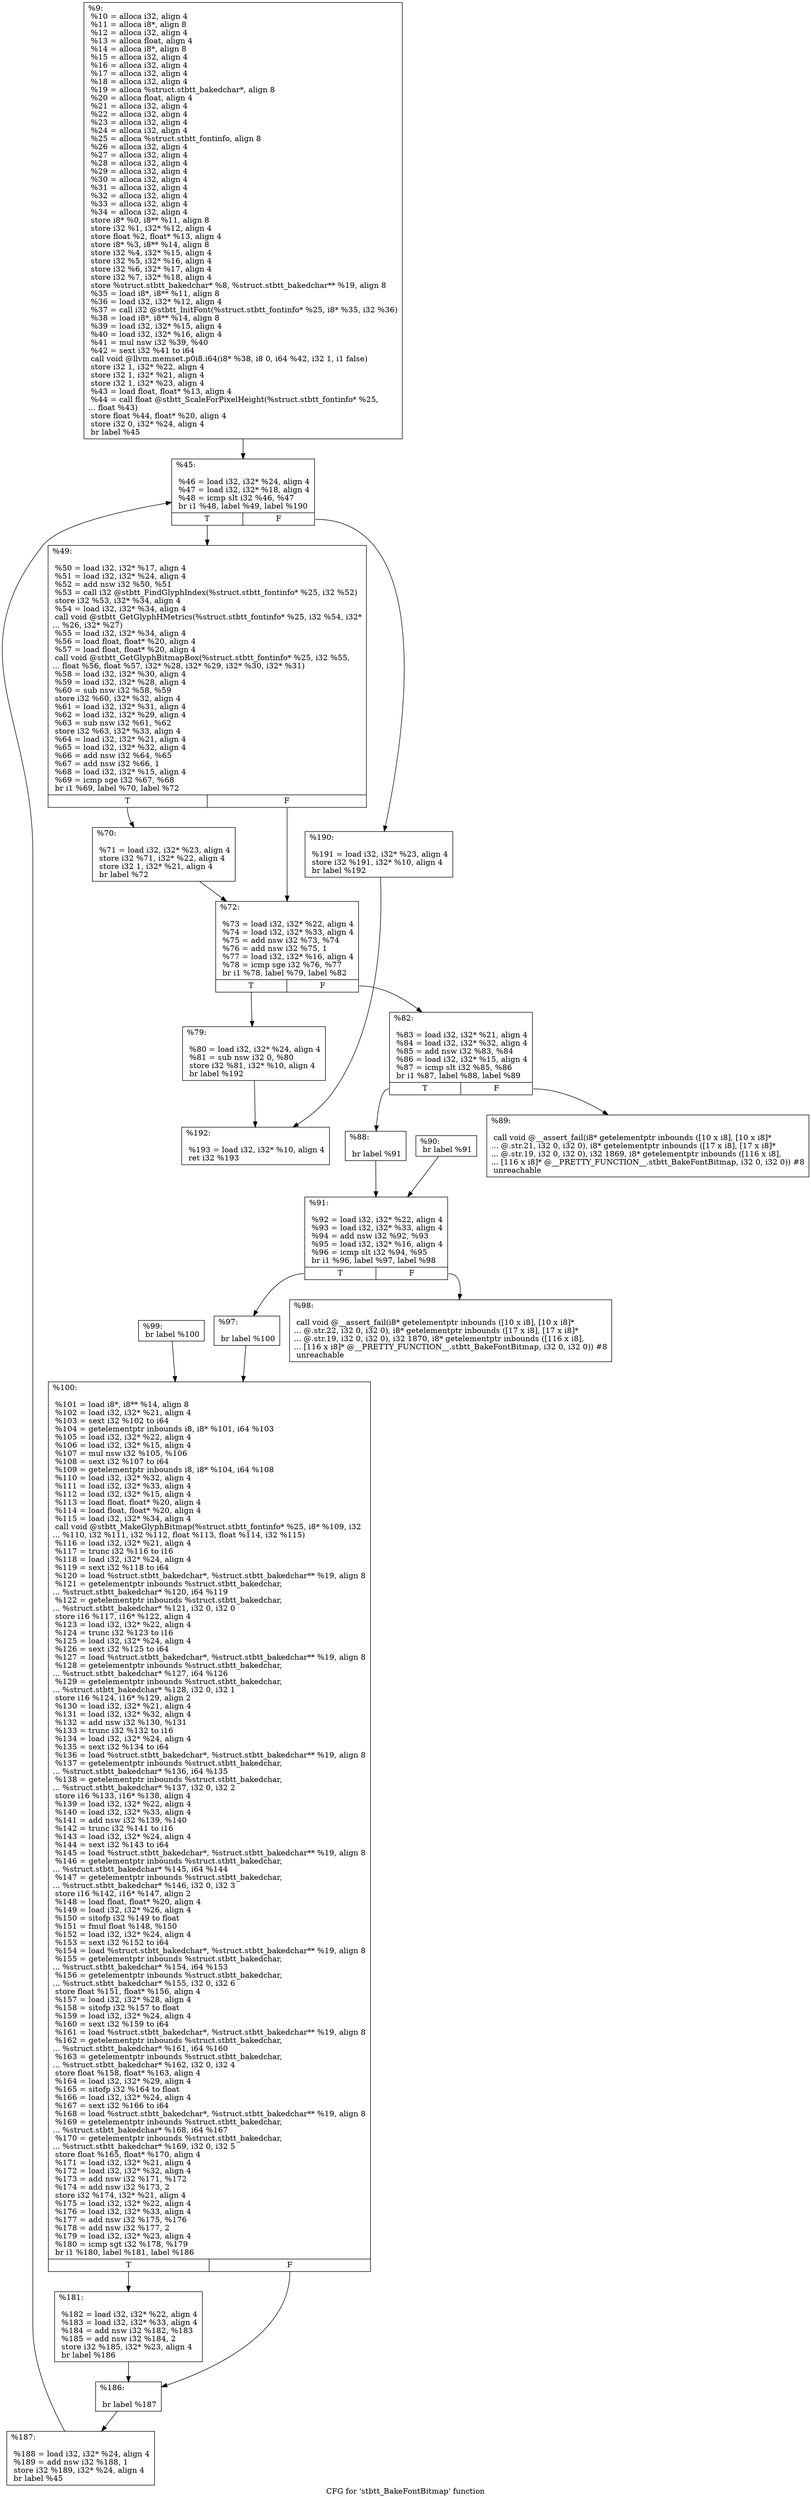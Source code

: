 digraph "CFG for 'stbtt_BakeFontBitmap' function" {
	label="CFG for 'stbtt_BakeFontBitmap' function";

	Node0x2a44120 [shape=record,label="{%9:\l  %10 = alloca i32, align 4\l  %11 = alloca i8*, align 8\l  %12 = alloca i32, align 4\l  %13 = alloca float, align 4\l  %14 = alloca i8*, align 8\l  %15 = alloca i32, align 4\l  %16 = alloca i32, align 4\l  %17 = alloca i32, align 4\l  %18 = alloca i32, align 4\l  %19 = alloca %struct.stbtt_bakedchar*, align 8\l  %20 = alloca float, align 4\l  %21 = alloca i32, align 4\l  %22 = alloca i32, align 4\l  %23 = alloca i32, align 4\l  %24 = alloca i32, align 4\l  %25 = alloca %struct.stbtt_fontinfo, align 8\l  %26 = alloca i32, align 4\l  %27 = alloca i32, align 4\l  %28 = alloca i32, align 4\l  %29 = alloca i32, align 4\l  %30 = alloca i32, align 4\l  %31 = alloca i32, align 4\l  %32 = alloca i32, align 4\l  %33 = alloca i32, align 4\l  %34 = alloca i32, align 4\l  store i8* %0, i8** %11, align 8\l  store i32 %1, i32* %12, align 4\l  store float %2, float* %13, align 4\l  store i8* %3, i8** %14, align 8\l  store i32 %4, i32* %15, align 4\l  store i32 %5, i32* %16, align 4\l  store i32 %6, i32* %17, align 4\l  store i32 %7, i32* %18, align 4\l  store %struct.stbtt_bakedchar* %8, %struct.stbtt_bakedchar** %19, align 8\l  %35 = load i8*, i8** %11, align 8\l  %36 = load i32, i32* %12, align 4\l  %37 = call i32 @stbtt_InitFont(%struct.stbtt_fontinfo* %25, i8* %35, i32 %36)\l  %38 = load i8*, i8** %14, align 8\l  %39 = load i32, i32* %15, align 4\l  %40 = load i32, i32* %16, align 4\l  %41 = mul nsw i32 %39, %40\l  %42 = sext i32 %41 to i64\l  call void @llvm.memset.p0i8.i64(i8* %38, i8 0, i64 %42, i32 1, i1 false)\l  store i32 1, i32* %22, align 4\l  store i32 1, i32* %21, align 4\l  store i32 1, i32* %23, align 4\l  %43 = load float, float* %13, align 4\l  %44 = call float @stbtt_ScaleForPixelHeight(%struct.stbtt_fontinfo* %25,\l... float %43)\l  store float %44, float* %20, align 4\l  store i32 0, i32* %24, align 4\l  br label %45\l}"];
	Node0x2a44120 -> Node0x2a46910;
	Node0x2a46910 [shape=record,label="{%45:\l\l  %46 = load i32, i32* %24, align 4\l  %47 = load i32, i32* %18, align 4\l  %48 = icmp slt i32 %46, %47\l  br i1 %48, label %49, label %190\l|{<s0>T|<s1>F}}"];
	Node0x2a46910:s0 -> Node0x2a46b40;
	Node0x2a46910:s1 -> Node0x2a46b90;
	Node0x2a46b40 [shape=record,label="{%49:\l\l  %50 = load i32, i32* %17, align 4\l  %51 = load i32, i32* %24, align 4\l  %52 = add nsw i32 %50, %51\l  %53 = call i32 @stbtt_FindGlyphIndex(%struct.stbtt_fontinfo* %25, i32 %52)\l  store i32 %53, i32* %34, align 4\l  %54 = load i32, i32* %34, align 4\l  call void @stbtt_GetGlyphHMetrics(%struct.stbtt_fontinfo* %25, i32 %54, i32*\l... %26, i32* %27)\l  %55 = load i32, i32* %34, align 4\l  %56 = load float, float* %20, align 4\l  %57 = load float, float* %20, align 4\l  call void @stbtt_GetGlyphBitmapBox(%struct.stbtt_fontinfo* %25, i32 %55,\l... float %56, float %57, i32* %28, i32* %29, i32* %30, i32* %31)\l  %58 = load i32, i32* %30, align 4\l  %59 = load i32, i32* %28, align 4\l  %60 = sub nsw i32 %58, %59\l  store i32 %60, i32* %32, align 4\l  %61 = load i32, i32* %31, align 4\l  %62 = load i32, i32* %29, align 4\l  %63 = sub nsw i32 %61, %62\l  store i32 %63, i32* %33, align 4\l  %64 = load i32, i32* %21, align 4\l  %65 = load i32, i32* %32, align 4\l  %66 = add nsw i32 %64, %65\l  %67 = add nsw i32 %66, 1\l  %68 = load i32, i32* %15, align 4\l  %69 = icmp sge i32 %67, %68\l  br i1 %69, label %70, label %72\l|{<s0>T|<s1>F}}"];
	Node0x2a46b40:s0 -> Node0x2a45a60;
	Node0x2a46b40:s1 -> Node0x2a47c20;
	Node0x2a45a60 [shape=record,label="{%70:\l\l  %71 = load i32, i32* %23, align 4\l  store i32 %71, i32* %22, align 4\l  store i32 1, i32* %21, align 4\l  br label %72\l}"];
	Node0x2a45a60 -> Node0x2a47c20;
	Node0x2a47c20 [shape=record,label="{%72:\l\l  %73 = load i32, i32* %22, align 4\l  %74 = load i32, i32* %33, align 4\l  %75 = add nsw i32 %73, %74\l  %76 = add nsw i32 %75, 1\l  %77 = load i32, i32* %16, align 4\l  %78 = icmp sge i32 %76, %77\l  br i1 %78, label %79, label %82\l|{<s0>T|<s1>F}}"];
	Node0x2a47c20:s0 -> Node0x2a481a0;
	Node0x2a47c20:s1 -> Node0x2a481f0;
	Node0x2a481a0 [shape=record,label="{%79:\l\l  %80 = load i32, i32* %24, align 4\l  %81 = sub nsw i32 0, %80\l  store i32 %81, i32* %10, align 4\l  br label %192\l}"];
	Node0x2a481a0 -> Node0x2a48430;
	Node0x2a481f0 [shape=record,label="{%82:\l\l  %83 = load i32, i32* %21, align 4\l  %84 = load i32, i32* %32, align 4\l  %85 = add nsw i32 %83, %84\l  %86 = load i32, i32* %15, align 4\l  %87 = icmp slt i32 %85, %86\l  br i1 %87, label %88, label %89\l|{<s0>T|<s1>F}}"];
	Node0x2a481f0:s0 -> Node0x2a48700;
	Node0x2a481f0:s1 -> Node0x2a48750;
	Node0x2a48700 [shape=record,label="{%88:\l\l  br label %91\l}"];
	Node0x2a48700 -> Node0x2a48870;
	Node0x2a48750 [shape=record,label="{%89:\l\l  call void @__assert_fail(i8* getelementptr inbounds ([10 x i8], [10 x i8]*\l... @.str.21, i32 0, i32 0), i8* getelementptr inbounds ([17 x i8], [17 x i8]*\l... @.str.19, i32 0, i32 0), i32 1869, i8* getelementptr inbounds ([116 x i8],\l... [116 x i8]* @__PRETTY_FUNCTION__.stbtt_BakeFontBitmap, i32 0, i32 0)) #8\l  unreachable\l}"];
	Node0x2a48bd0 [shape=record,label="{%90:                                                  \l  br label %91\l}"];
	Node0x2a48bd0 -> Node0x2a48870;
	Node0x2a48870 [shape=record,label="{%91:\l\l  %92 = load i32, i32* %22, align 4\l  %93 = load i32, i32* %33, align 4\l  %94 = add nsw i32 %92, %93\l  %95 = load i32, i32* %16, align 4\l  %96 = icmp slt i32 %94, %95\l  br i1 %96, label %97, label %98\l|{<s0>T|<s1>F}}"];
	Node0x2a48870:s0 -> Node0x2a48ea0;
	Node0x2a48870:s1 -> Node0x2a48ef0;
	Node0x2a48ea0 [shape=record,label="{%97:\l\l  br label %100\l}"];
	Node0x2a48ea0 -> Node0x2a48fd0;
	Node0x2a48ef0 [shape=record,label="{%98:\l\l  call void @__assert_fail(i8* getelementptr inbounds ([10 x i8], [10 x i8]*\l... @.str.22, i32 0, i32 0), i8* getelementptr inbounds ([17 x i8], [17 x i8]*\l... @.str.19, i32 0, i32 0), i32 1870, i8* getelementptr inbounds ([116 x i8],\l... [116 x i8]* @__PRETTY_FUNCTION__.stbtt_BakeFontBitmap, i32 0, i32 0)) #8\l  unreachable\l}"];
	Node0x2a492b0 [shape=record,label="{%99:                                                  \l  br label %100\l}"];
	Node0x2a492b0 -> Node0x2a48fd0;
	Node0x2a48fd0 [shape=record,label="{%100:\l\l  %101 = load i8*, i8** %14, align 8\l  %102 = load i32, i32* %21, align 4\l  %103 = sext i32 %102 to i64\l  %104 = getelementptr inbounds i8, i8* %101, i64 %103\l  %105 = load i32, i32* %22, align 4\l  %106 = load i32, i32* %15, align 4\l  %107 = mul nsw i32 %105, %106\l  %108 = sext i32 %107 to i64\l  %109 = getelementptr inbounds i8, i8* %104, i64 %108\l  %110 = load i32, i32* %32, align 4\l  %111 = load i32, i32* %33, align 4\l  %112 = load i32, i32* %15, align 4\l  %113 = load float, float* %20, align 4\l  %114 = load float, float* %20, align 4\l  %115 = load i32, i32* %34, align 4\l  call void @stbtt_MakeGlyphBitmap(%struct.stbtt_fontinfo* %25, i8* %109, i32\l... %110, i32 %111, i32 %112, float %113, float %114, i32 %115)\l  %116 = load i32, i32* %21, align 4\l  %117 = trunc i32 %116 to i16\l  %118 = load i32, i32* %24, align 4\l  %119 = sext i32 %118 to i64\l  %120 = load %struct.stbtt_bakedchar*, %struct.stbtt_bakedchar** %19, align 8\l  %121 = getelementptr inbounds %struct.stbtt_bakedchar,\l... %struct.stbtt_bakedchar* %120, i64 %119\l  %122 = getelementptr inbounds %struct.stbtt_bakedchar,\l... %struct.stbtt_bakedchar* %121, i32 0, i32 0\l  store i16 %117, i16* %122, align 4\l  %123 = load i32, i32* %22, align 4\l  %124 = trunc i32 %123 to i16\l  %125 = load i32, i32* %24, align 4\l  %126 = sext i32 %125 to i64\l  %127 = load %struct.stbtt_bakedchar*, %struct.stbtt_bakedchar** %19, align 8\l  %128 = getelementptr inbounds %struct.stbtt_bakedchar,\l... %struct.stbtt_bakedchar* %127, i64 %126\l  %129 = getelementptr inbounds %struct.stbtt_bakedchar,\l... %struct.stbtt_bakedchar* %128, i32 0, i32 1\l  store i16 %124, i16* %129, align 2\l  %130 = load i32, i32* %21, align 4\l  %131 = load i32, i32* %32, align 4\l  %132 = add nsw i32 %130, %131\l  %133 = trunc i32 %132 to i16\l  %134 = load i32, i32* %24, align 4\l  %135 = sext i32 %134 to i64\l  %136 = load %struct.stbtt_bakedchar*, %struct.stbtt_bakedchar** %19, align 8\l  %137 = getelementptr inbounds %struct.stbtt_bakedchar,\l... %struct.stbtt_bakedchar* %136, i64 %135\l  %138 = getelementptr inbounds %struct.stbtt_bakedchar,\l... %struct.stbtt_bakedchar* %137, i32 0, i32 2\l  store i16 %133, i16* %138, align 4\l  %139 = load i32, i32* %22, align 4\l  %140 = load i32, i32* %33, align 4\l  %141 = add nsw i32 %139, %140\l  %142 = trunc i32 %141 to i16\l  %143 = load i32, i32* %24, align 4\l  %144 = sext i32 %143 to i64\l  %145 = load %struct.stbtt_bakedchar*, %struct.stbtt_bakedchar** %19, align 8\l  %146 = getelementptr inbounds %struct.stbtt_bakedchar,\l... %struct.stbtt_bakedchar* %145, i64 %144\l  %147 = getelementptr inbounds %struct.stbtt_bakedchar,\l... %struct.stbtt_bakedchar* %146, i32 0, i32 3\l  store i16 %142, i16* %147, align 2\l  %148 = load float, float* %20, align 4\l  %149 = load i32, i32* %26, align 4\l  %150 = sitofp i32 %149 to float\l  %151 = fmul float %148, %150\l  %152 = load i32, i32* %24, align 4\l  %153 = sext i32 %152 to i64\l  %154 = load %struct.stbtt_bakedchar*, %struct.stbtt_bakedchar** %19, align 8\l  %155 = getelementptr inbounds %struct.stbtt_bakedchar,\l... %struct.stbtt_bakedchar* %154, i64 %153\l  %156 = getelementptr inbounds %struct.stbtt_bakedchar,\l... %struct.stbtt_bakedchar* %155, i32 0, i32 6\l  store float %151, float* %156, align 4\l  %157 = load i32, i32* %28, align 4\l  %158 = sitofp i32 %157 to float\l  %159 = load i32, i32* %24, align 4\l  %160 = sext i32 %159 to i64\l  %161 = load %struct.stbtt_bakedchar*, %struct.stbtt_bakedchar** %19, align 8\l  %162 = getelementptr inbounds %struct.stbtt_bakedchar,\l... %struct.stbtt_bakedchar* %161, i64 %160\l  %163 = getelementptr inbounds %struct.stbtt_bakedchar,\l... %struct.stbtt_bakedchar* %162, i32 0, i32 4\l  store float %158, float* %163, align 4\l  %164 = load i32, i32* %29, align 4\l  %165 = sitofp i32 %164 to float\l  %166 = load i32, i32* %24, align 4\l  %167 = sext i32 %166 to i64\l  %168 = load %struct.stbtt_bakedchar*, %struct.stbtt_bakedchar** %19, align 8\l  %169 = getelementptr inbounds %struct.stbtt_bakedchar,\l... %struct.stbtt_bakedchar* %168, i64 %167\l  %170 = getelementptr inbounds %struct.stbtt_bakedchar,\l... %struct.stbtt_bakedchar* %169, i32 0, i32 5\l  store float %165, float* %170, align 4\l  %171 = load i32, i32* %21, align 4\l  %172 = load i32, i32* %32, align 4\l  %173 = add nsw i32 %171, %172\l  %174 = add nsw i32 %173, 2\l  store i32 %174, i32* %21, align 4\l  %175 = load i32, i32* %22, align 4\l  %176 = load i32, i32* %33, align 4\l  %177 = add nsw i32 %175, %176\l  %178 = add nsw i32 %177, 2\l  %179 = load i32, i32* %23, align 4\l  %180 = icmp sgt i32 %178, %179\l  br i1 %180, label %181, label %186\l|{<s0>T|<s1>F}}"];
	Node0x2a48fd0:s0 -> Node0x2a4bfc0;
	Node0x2a48fd0:s1 -> Node0x2a4c010;
	Node0x2a4bfc0 [shape=record,label="{%181:\l\l  %182 = load i32, i32* %22, align 4\l  %183 = load i32, i32* %33, align 4\l  %184 = add nsw i32 %182, %183\l  %185 = add nsw i32 %184, 2\l  store i32 %185, i32* %23, align 4\l  br label %186\l}"];
	Node0x2a4bfc0 -> Node0x2a4c010;
	Node0x2a4c010 [shape=record,label="{%186:\l\l  br label %187\l}"];
	Node0x2a4c010 -> Node0x2a4c390;
	Node0x2a4c390 [shape=record,label="{%187:\l\l  %188 = load i32, i32* %24, align 4\l  %189 = add nsw i32 %188, 1\l  store i32 %189, i32* %24, align 4\l  br label %45\l}"];
	Node0x2a4c390 -> Node0x2a46910;
	Node0x2a46b90 [shape=record,label="{%190:\l\l  %191 = load i32, i32* %23, align 4\l  store i32 %191, i32* %10, align 4\l  br label %192\l}"];
	Node0x2a46b90 -> Node0x2a48430;
	Node0x2a48430 [shape=record,label="{%192:\l\l  %193 = load i32, i32* %10, align 4\l  ret i32 %193\l}"];
}
